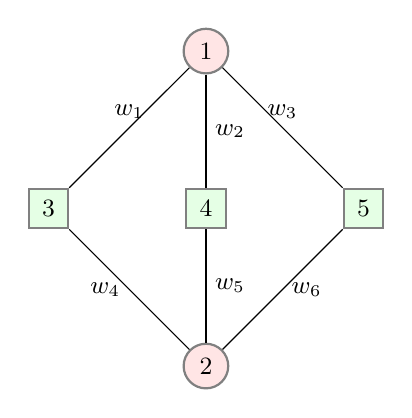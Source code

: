 \begin{tikzpicture}
[
scale=1,transform shape,
state/.style={rectangle,draw=black!50,fill=green!10,thick,minimum size=5mm},
oper/.style={circle,draw=black!50,fill=red!10,thick, minimum size=5mm, font=\small},
arr/.style={-,auto,>=stealth}
]
\small

% Input staff 
%\node (a0) at (0,0) [oper ] {$+$};
%\draw [arr](-1,0) to node [left,xshift=-3mm]{$x_i$} node{}(a0);
%\draw (1,0) circle (0.3mm) [fill=black!];
%\node (mp0) at (1,1) [oper,label=left:$f_0$ ] {$\times$};
%\draw [arr] (1,0) -- (mp0);
%\draw (mp0) -- (1,2.5);
%\draw [arr] (0,-2.5) -- (a0);
% Filter section

\node (s1) at (2, 2) [oper] {1};
\node (s2) at (2,-2) [oper] {2};

\node (s3) at (0, 0) [state] {3};
\node (s4) at (2, 0) [state] {4};
\node (s5) at (4, 0) [state] {5};

\draw [arr](s1)[] to node [above]{$w_1$} node{}(s3);
\draw [arr](s1)[] to node [right]{$w_2$} node{}(s4);
\draw [arr](s1)[] to node [above]{$w_3$} node{}(s5);
\draw [arr](s2)[] to node [left]{$w_4$} node{}(s3);
\draw [arr](s2)[] to node [right]{$w_5$} node{}(s4);
\draw [arr](s2)[] to node [right]{$w_6$} node{}(s5);


\end{tikzpicture}


